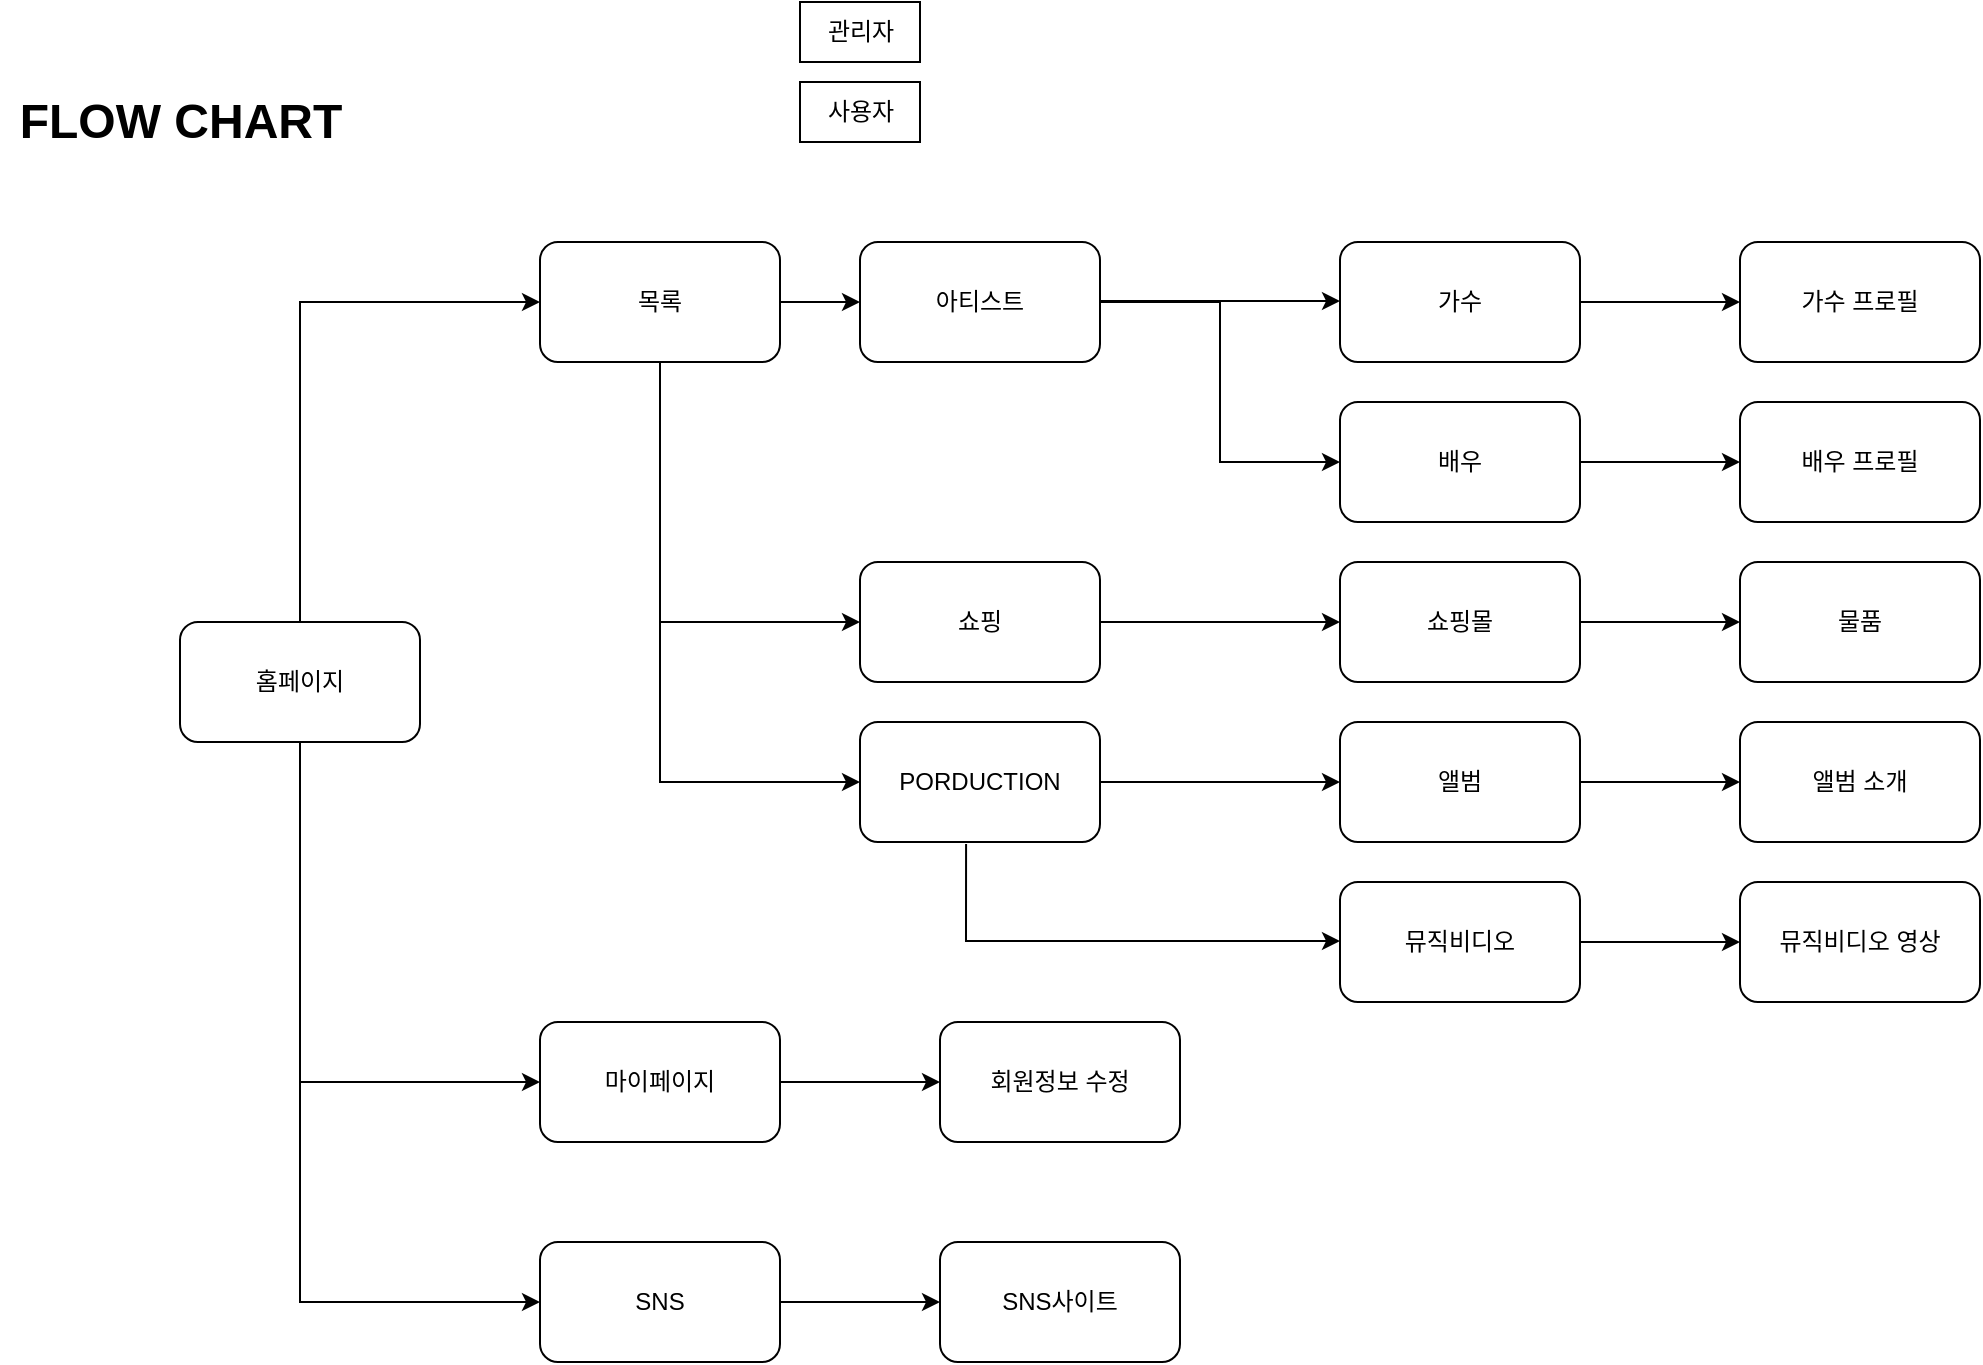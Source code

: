 <mxfile version="20.8.16" type="device"><diagram id="R2lEEEUBdFMjLlhIrx00" name="Page-1"><mxGraphModel dx="1840" dy="2239" grid="1" gridSize="10" guides="1" tooltips="1" connect="1" arrows="1" fold="1" page="1" pageScale="1" pageWidth="850" pageHeight="1100" math="0" shadow="0" extFonts="Permanent Marker^https://fonts.googleapis.com/css?family=Permanent+Marker"><root><mxCell id="0"/><mxCell id="1" parent="0"/><mxCell id="w6Oi1R2G2u80258eSu4F-24" value="홈페이지" style="rounded=1;whiteSpace=wrap;html=1;" parent="1" vertex="1"><mxGeometry x="20" y="230" width="120" height="60" as="geometry"/></mxCell><mxCell id="w6Oi1R2G2u80258eSu4F-25" value="" style="endArrow=classic;html=1;rounded=0;entryX=0;entryY=0.5;entryDx=0;entryDy=0;exitX=0.5;exitY=1;exitDx=0;exitDy=0;" parent="1" source="w6Oi1R2G2u80258eSu4F-24" target="w6Oi1R2G2u80258eSu4F-26" edge="1"><mxGeometry width="50" height="50" relative="1" as="geometry"><mxPoint x="140" y="260" as="sourcePoint"/><mxPoint x="190" y="260" as="targetPoint"/><Array as="points"><mxPoint x="80" y="460"/></Array></mxGeometry></mxCell><mxCell id="w6Oi1R2G2u80258eSu4F-65" value="" style="edgeStyle=orthogonalEdgeStyle;rounded=0;orthogonalLoop=1;jettySize=auto;html=1;fontSize=24;" parent="1" source="w6Oi1R2G2u80258eSu4F-26" target="w6Oi1R2G2u80258eSu4F-64" edge="1"><mxGeometry relative="1" as="geometry"/></mxCell><mxCell id="w6Oi1R2G2u80258eSu4F-26" value="마이페이지" style="rounded=1;whiteSpace=wrap;html=1;" parent="1" vertex="1"><mxGeometry x="200" y="430" width="120" height="60" as="geometry"/></mxCell><mxCell id="w6Oi1R2G2u80258eSu4F-27" value="목록" style="rounded=1;whiteSpace=wrap;html=1;" parent="1" vertex="1"><mxGeometry x="200" y="40" width="120" height="60" as="geometry"/></mxCell><mxCell id="w6Oi1R2G2u80258eSu4F-67" value="" style="edgeStyle=orthogonalEdgeStyle;rounded=0;orthogonalLoop=1;jettySize=auto;html=1;fontSize=24;" parent="1" source="w6Oi1R2G2u80258eSu4F-30" target="w6Oi1R2G2u80258eSu4F-66" edge="1"><mxGeometry relative="1" as="geometry"/></mxCell><mxCell id="w6Oi1R2G2u80258eSu4F-30" value="SNS" style="rounded=1;whiteSpace=wrap;html=1;" parent="1" vertex="1"><mxGeometry x="200" y="540" width="120" height="60" as="geometry"/></mxCell><mxCell id="w6Oi1R2G2u80258eSu4F-31" value="" style="endArrow=classic;html=1;rounded=0;entryX=0;entryY=0.5;entryDx=0;entryDy=0;exitX=0.5;exitY=0;exitDx=0;exitDy=0;" parent="1" source="w6Oi1R2G2u80258eSu4F-24" target="w6Oi1R2G2u80258eSu4F-27" edge="1"><mxGeometry width="50" height="50" relative="1" as="geometry"><mxPoint x="140" y="240" as="sourcePoint"/><mxPoint x="190" y="70" as="targetPoint"/><Array as="points"><mxPoint x="80" y="70"/></Array></mxGeometry></mxCell><mxCell id="w6Oi1R2G2u80258eSu4F-32" value="" style="endArrow=classic;html=1;rounded=0;entryX=0;entryY=0.5;entryDx=0;entryDy=0;exitX=0.5;exitY=1;exitDx=0;exitDy=0;" parent="1" source="w6Oi1R2G2u80258eSu4F-24" target="w6Oi1R2G2u80258eSu4F-30" edge="1"><mxGeometry width="50" height="50" relative="1" as="geometry"><mxPoint x="140" y="260" as="sourcePoint"/><mxPoint x="200" y="240" as="targetPoint"/><Array as="points"><mxPoint x="80" y="570"/></Array></mxGeometry></mxCell><mxCell id="w6Oi1R2G2u80258eSu4F-39" value="" style="edgeStyle=orthogonalEdgeStyle;rounded=0;orthogonalLoop=1;jettySize=auto;html=1;entryX=0;entryY=0.5;entryDx=0;entryDy=0;" parent="1" source="w6Oi1R2G2u80258eSu4F-33" target="w6Oi1R2G2u80258eSu4F-38" edge="1"><mxGeometry relative="1" as="geometry"/></mxCell><mxCell id="w6Oi1R2G2u80258eSu4F-33" value="아티스트" style="rounded=1;whiteSpace=wrap;html=1;" parent="1" vertex="1"><mxGeometry x="360" y="40" width="120" height="60" as="geometry"/></mxCell><mxCell id="w6Oi1R2G2u80258eSu4F-34" value="" style="endArrow=classic;html=1;rounded=0;entryX=0;entryY=0.5;entryDx=0;entryDy=0;exitX=1;exitY=0.5;exitDx=0;exitDy=0;" parent="1" source="w6Oi1R2G2u80258eSu4F-27" target="w6Oi1R2G2u80258eSu4F-33" edge="1"><mxGeometry width="50" height="50" relative="1" as="geometry"><mxPoint x="330" y="69.5" as="sourcePoint"/><mxPoint x="390" y="69.5" as="targetPoint"/></mxGeometry></mxCell><mxCell id="w6Oi1R2G2u80258eSu4F-45" value="" style="edgeStyle=orthogonalEdgeStyle;rounded=0;orthogonalLoop=1;jettySize=auto;html=1;" parent="1" source="w6Oi1R2G2u80258eSu4F-35" target="w6Oi1R2G2u80258eSu4F-44" edge="1"><mxGeometry relative="1" as="geometry"/></mxCell><mxCell id="w6Oi1R2G2u80258eSu4F-35" value="쇼핑" style="rounded=1;whiteSpace=wrap;html=1;" parent="1" vertex="1"><mxGeometry x="360" y="200" width="120" height="60" as="geometry"/></mxCell><mxCell id="w6Oi1R2G2u80258eSu4F-48" value="" style="edgeStyle=orthogonalEdgeStyle;rounded=0;orthogonalLoop=1;jettySize=auto;html=1;" parent="1" source="w6Oi1R2G2u80258eSu4F-36" target="w6Oi1R2G2u80258eSu4F-47" edge="1"><mxGeometry relative="1" as="geometry"/></mxCell><mxCell id="w6Oi1R2G2u80258eSu4F-36" value="PORDUCTION" style="rounded=1;whiteSpace=wrap;html=1;" parent="1" vertex="1"><mxGeometry x="360" y="280" width="120" height="60" as="geometry"/></mxCell><mxCell id="w6Oi1R2G2u80258eSu4F-53" value="" style="edgeStyle=orthogonalEdgeStyle;rounded=0;orthogonalLoop=1;jettySize=auto;html=1;fontSize=24;" parent="1" source="w6Oi1R2G2u80258eSu4F-37" target="w6Oi1R2G2u80258eSu4F-52" edge="1"><mxGeometry relative="1" as="geometry"/></mxCell><mxCell id="w6Oi1R2G2u80258eSu4F-37" value="가수" style="rounded=1;whiteSpace=wrap;html=1;" parent="1" vertex="1"><mxGeometry x="600" y="40" width="120" height="60" as="geometry"/></mxCell><mxCell id="w6Oi1R2G2u80258eSu4F-57" value="" style="edgeStyle=orthogonalEdgeStyle;rounded=0;orthogonalLoop=1;jettySize=auto;html=1;fontSize=24;" parent="1" source="w6Oi1R2G2u80258eSu4F-38" target="w6Oi1R2G2u80258eSu4F-56" edge="1"><mxGeometry relative="1" as="geometry"/></mxCell><mxCell id="w6Oi1R2G2u80258eSu4F-38" value="배우" style="rounded=1;whiteSpace=wrap;html=1;" parent="1" vertex="1"><mxGeometry x="600" y="120" width="120" height="60" as="geometry"/></mxCell><mxCell id="w6Oi1R2G2u80258eSu4F-40" value="" style="endArrow=classic;html=1;rounded=0;entryX=0;entryY=0.5;entryDx=0;entryDy=0;exitX=1;exitY=0.492;exitDx=0;exitDy=0;exitPerimeter=0;" parent="1" source="w6Oi1R2G2u80258eSu4F-33" edge="1"><mxGeometry width="50" height="50" relative="1" as="geometry"><mxPoint x="490" y="70" as="sourcePoint"/><mxPoint x="600" y="69.5" as="targetPoint"/></mxGeometry></mxCell><mxCell id="w6Oi1R2G2u80258eSu4F-41" value="" style="endArrow=classic;html=1;rounded=0;entryX=0;entryY=0.5;entryDx=0;entryDy=0;" parent="1" target="w6Oi1R2G2u80258eSu4F-35" edge="1"><mxGeometry width="50" height="50" relative="1" as="geometry"><mxPoint x="260" y="100" as="sourcePoint"/><mxPoint x="370" y="80" as="targetPoint"/><Array as="points"><mxPoint x="260" y="230"/></Array></mxGeometry></mxCell><mxCell id="w6Oi1R2G2u80258eSu4F-42" value="" style="endArrow=classic;html=1;rounded=0;entryX=0;entryY=0.5;entryDx=0;entryDy=0;exitX=0.5;exitY=1;exitDx=0;exitDy=0;" parent="1" source="w6Oi1R2G2u80258eSu4F-27" target="w6Oi1R2G2u80258eSu4F-36" edge="1"><mxGeometry width="50" height="50" relative="1" as="geometry"><mxPoint x="320" y="70" as="sourcePoint"/><mxPoint x="370" y="80" as="targetPoint"/><Array as="points"><mxPoint x="260" y="310"/></Array></mxGeometry></mxCell><mxCell id="w6Oi1R2G2u80258eSu4F-59" value="" style="edgeStyle=orthogonalEdgeStyle;rounded=0;orthogonalLoop=1;jettySize=auto;html=1;fontSize=24;" parent="1" source="w6Oi1R2G2u80258eSu4F-44" target="w6Oi1R2G2u80258eSu4F-58" edge="1"><mxGeometry relative="1" as="geometry"/></mxCell><mxCell id="w6Oi1R2G2u80258eSu4F-44" value="쇼핑몰" style="rounded=1;whiteSpace=wrap;html=1;" parent="1" vertex="1"><mxGeometry x="600" y="200" width="120" height="60" as="geometry"/></mxCell><mxCell id="w6Oi1R2G2u80258eSu4F-61" value="" style="edgeStyle=orthogonalEdgeStyle;rounded=0;orthogonalLoop=1;jettySize=auto;html=1;fontSize=24;" parent="1" source="w6Oi1R2G2u80258eSu4F-47" target="w6Oi1R2G2u80258eSu4F-60" edge="1"><mxGeometry relative="1" as="geometry"/></mxCell><mxCell id="w6Oi1R2G2u80258eSu4F-47" value="앨범" style="rounded=1;whiteSpace=wrap;html=1;" parent="1" vertex="1"><mxGeometry x="600" y="280" width="120" height="60" as="geometry"/></mxCell><mxCell id="w6Oi1R2G2u80258eSu4F-63" value="" style="edgeStyle=orthogonalEdgeStyle;rounded=0;orthogonalLoop=1;jettySize=auto;html=1;fontSize=24;" parent="1" source="w6Oi1R2G2u80258eSu4F-49" target="w6Oi1R2G2u80258eSu4F-62" edge="1"><mxGeometry relative="1" as="geometry"/></mxCell><mxCell id="w6Oi1R2G2u80258eSu4F-49" value="뮤직비디오" style="rounded=1;whiteSpace=wrap;html=1;" parent="1" vertex="1"><mxGeometry x="600" y="360" width="120" height="60" as="geometry"/></mxCell><mxCell id="w6Oi1R2G2u80258eSu4F-50" value="" style="edgeStyle=orthogonalEdgeStyle;rounded=0;orthogonalLoop=1;jettySize=auto;html=1;exitX=0.442;exitY=1.017;exitDx=0;exitDy=0;exitPerimeter=0;" parent="1" source="w6Oi1R2G2u80258eSu4F-36" edge="1"><mxGeometry relative="1" as="geometry"><mxPoint x="480" y="389.5" as="sourcePoint"/><mxPoint x="600" y="389.5" as="targetPoint"/><Array as="points"><mxPoint x="413" y="390"/></Array></mxGeometry></mxCell><mxCell id="w6Oi1R2G2u80258eSu4F-51" value="FLOW CHART" style="text;html=1;align=center;verticalAlign=middle;resizable=0;points=[];autosize=1;strokeColor=none;fillColor=none;fontStyle=1;fontSize=24;" parent="1" vertex="1"><mxGeometry x="-70" y="-40" width="180" height="40" as="geometry"/></mxCell><mxCell id="w6Oi1R2G2u80258eSu4F-52" value="가수 프로필" style="rounded=1;whiteSpace=wrap;html=1;" parent="1" vertex="1"><mxGeometry x="800" y="40" width="120" height="60" as="geometry"/></mxCell><mxCell id="w6Oi1R2G2u80258eSu4F-56" value="배우 프로필" style="rounded=1;whiteSpace=wrap;html=1;" parent="1" vertex="1"><mxGeometry x="800" y="120" width="120" height="60" as="geometry"/></mxCell><mxCell id="w6Oi1R2G2u80258eSu4F-58" value="물품" style="rounded=1;whiteSpace=wrap;html=1;" parent="1" vertex="1"><mxGeometry x="800" y="200" width="120" height="60" as="geometry"/></mxCell><mxCell id="w6Oi1R2G2u80258eSu4F-60" value="앨범 소개" style="rounded=1;whiteSpace=wrap;html=1;" parent="1" vertex="1"><mxGeometry x="800" y="280" width="120" height="60" as="geometry"/></mxCell><mxCell id="w6Oi1R2G2u80258eSu4F-62" value="뮤직비디오 영상" style="rounded=1;whiteSpace=wrap;html=1;" parent="1" vertex="1"><mxGeometry x="800" y="360" width="120" height="60" as="geometry"/></mxCell><mxCell id="w6Oi1R2G2u80258eSu4F-64" value="회원정보 수정" style="rounded=1;whiteSpace=wrap;html=1;" parent="1" vertex="1"><mxGeometry x="400" y="430" width="120" height="60" as="geometry"/></mxCell><mxCell id="w6Oi1R2G2u80258eSu4F-66" value="SNS사이트" style="rounded=1;whiteSpace=wrap;html=1;" parent="1" vertex="1"><mxGeometry x="400" y="540" width="120" height="60" as="geometry"/></mxCell><mxCell id="nVsTsuthWvVCYFZ3hc3x-1" value="관리자" style="text;html=1;align=center;verticalAlign=middle;resizable=0;points=[];autosize=1;strokeColor=default;fillColor=default;" vertex="1" parent="1"><mxGeometry x="330" y="-80" width="60" height="30" as="geometry"/></mxCell><mxCell id="nVsTsuthWvVCYFZ3hc3x-2" value="사용자" style="text;html=1;align=center;verticalAlign=middle;resizable=0;points=[];autosize=1;fillColor=default;strokeWidth=1;strokeColor=default;" vertex="1" parent="1"><mxGeometry x="330" y="-40" width="60" height="30" as="geometry"/></mxCell></root></mxGraphModel></diagram></mxfile>